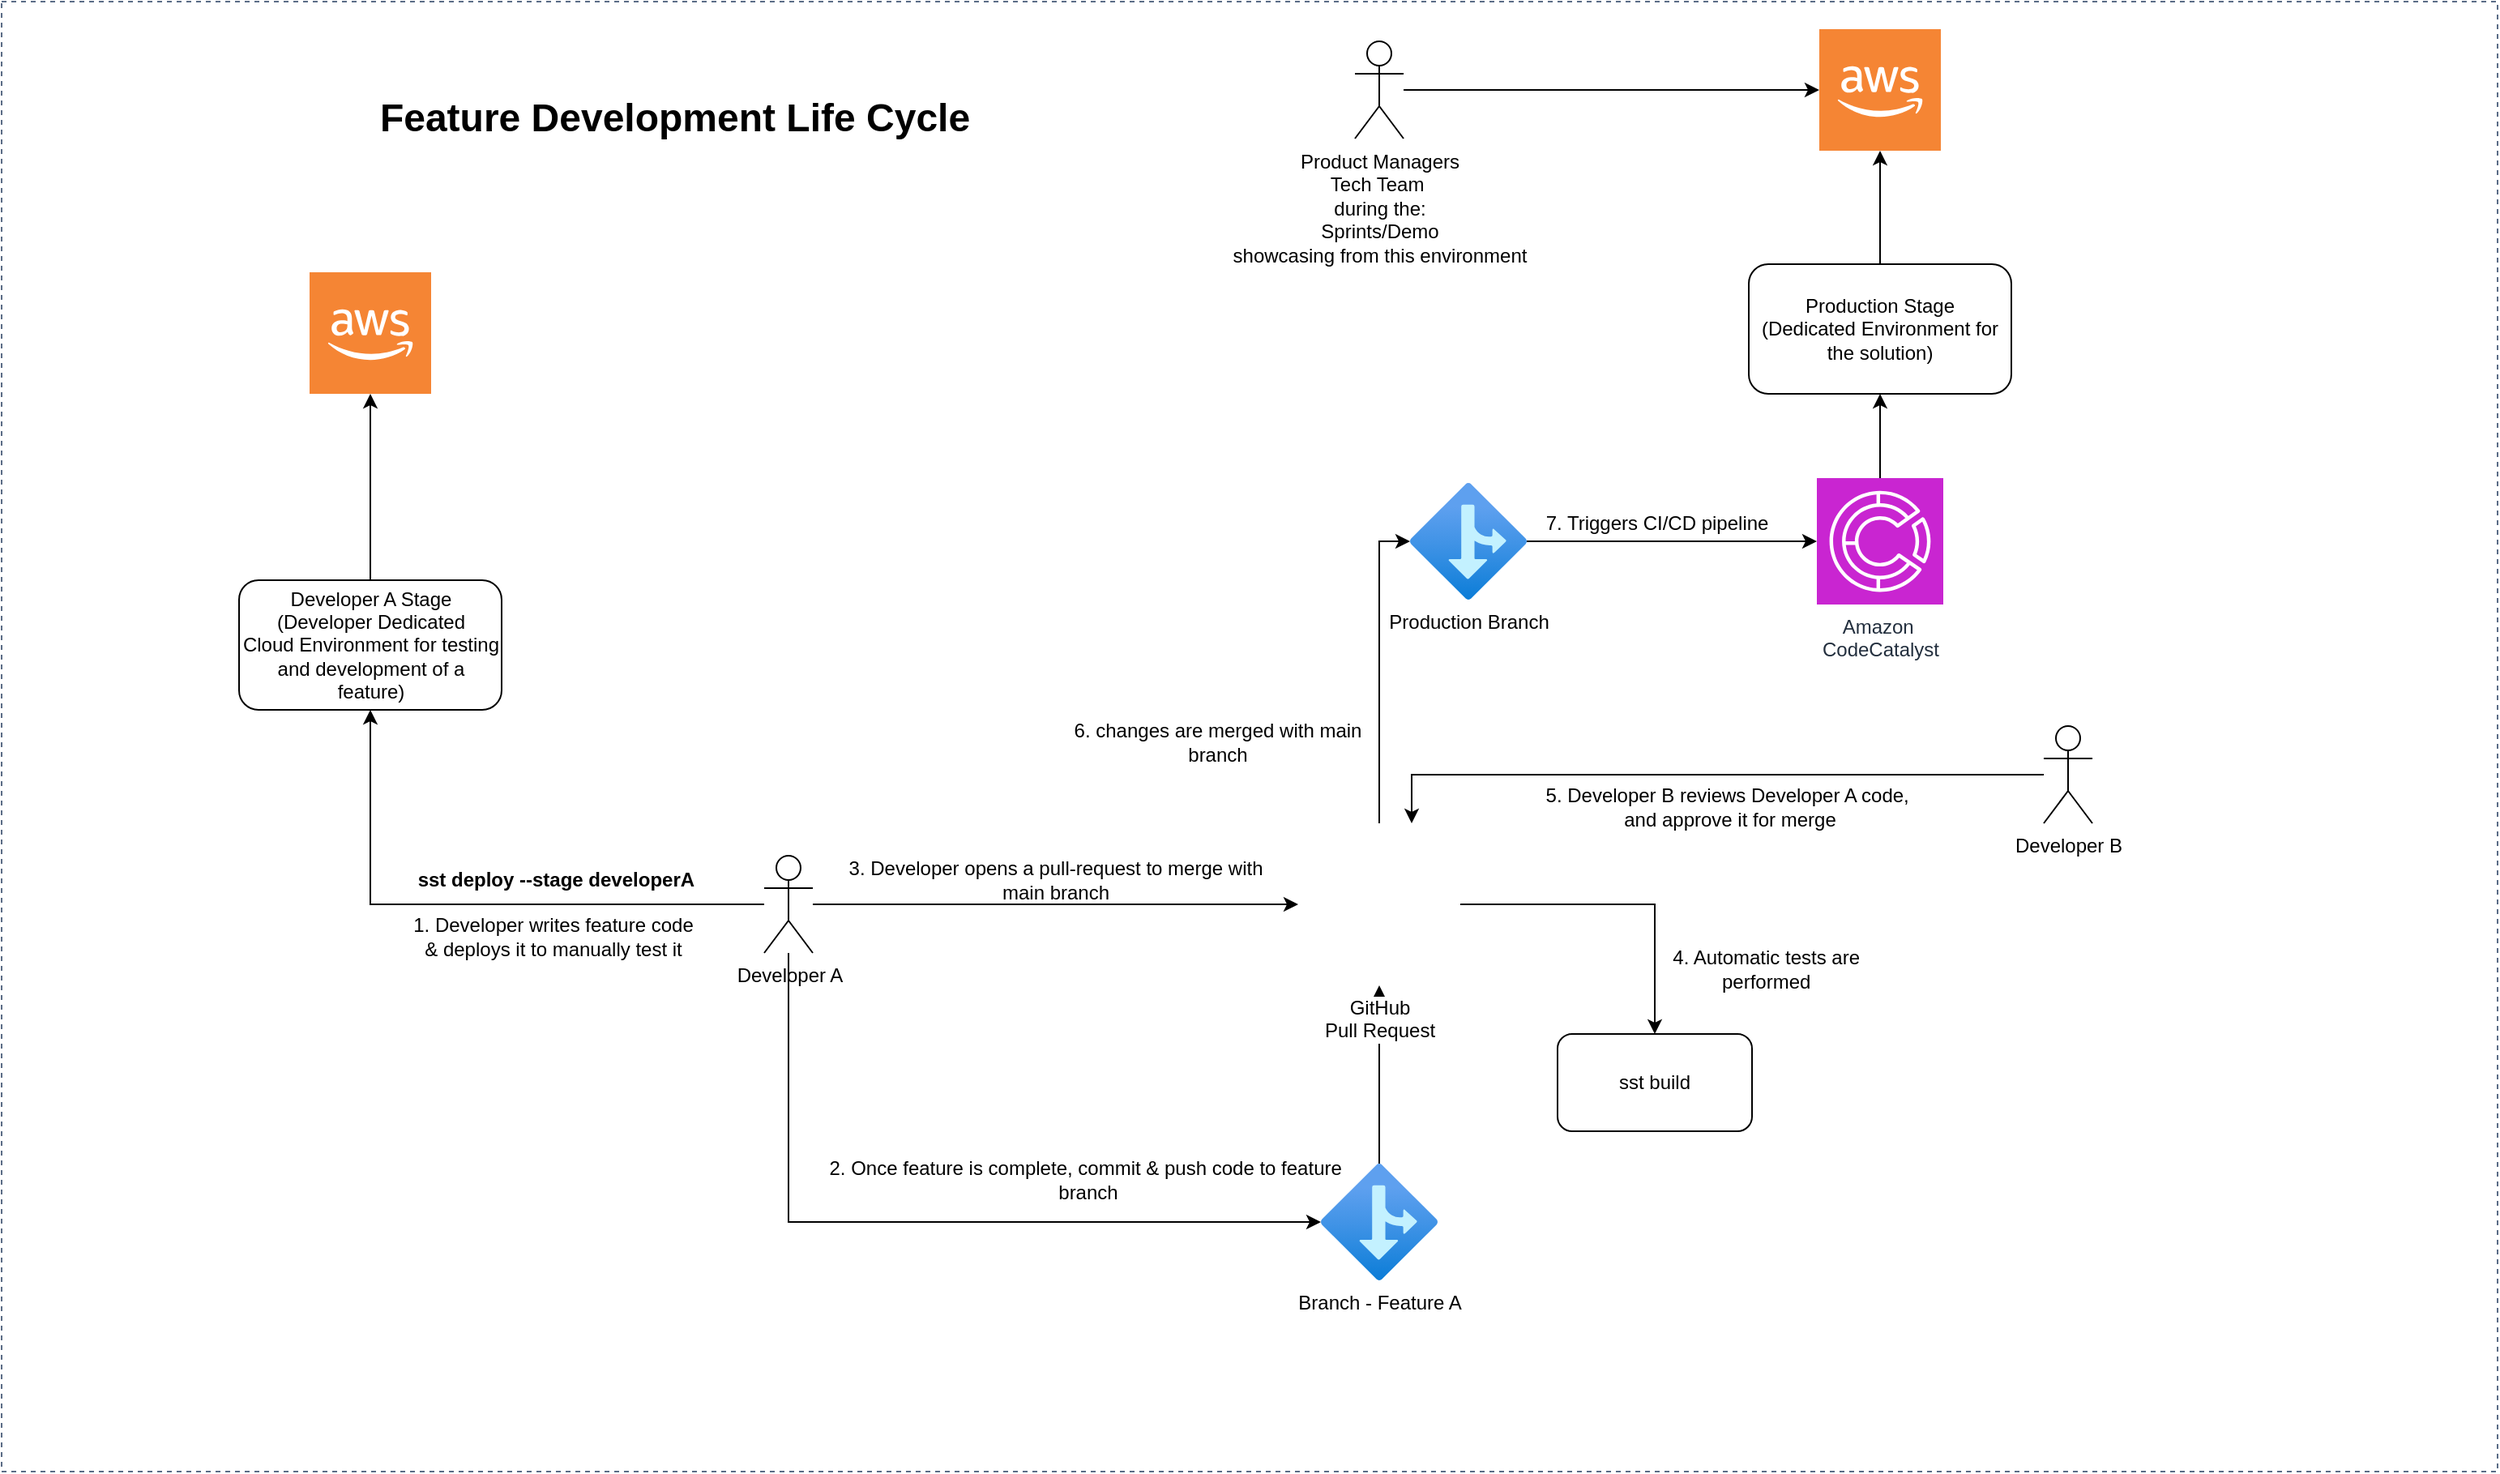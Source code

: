 <mxfile version="23.1.2" type="device">
  <diagram name="Page-1" id="aR5tRUA3gesEHeeJ2gO3">
    <mxGraphModel dx="3107" dy="1814" grid="1" gridSize="10" guides="1" tooltips="1" connect="1" arrows="1" fold="1" page="1" pageScale="1" pageWidth="1169" pageHeight="827" math="0" shadow="0">
      <root>
        <mxCell id="0" />
        <mxCell id="1" parent="0" />
        <mxCell id="lytUGuyNLLgPfhjPxPfw-15" style="edgeStyle=orthogonalEdgeStyle;rounded=0;orthogonalLoop=1;jettySize=auto;html=1;" edge="1" parent="1" source="lytUGuyNLLgPfhjPxPfw-1" target="lytUGuyNLLgPfhjPxPfw-5">
          <mxGeometry relative="1" as="geometry">
            <Array as="points">
              <mxPoint x="166" y="716" />
            </Array>
          </mxGeometry>
        </mxCell>
        <mxCell id="lytUGuyNLLgPfhjPxPfw-18" style="edgeStyle=orthogonalEdgeStyle;rounded=0;orthogonalLoop=1;jettySize=auto;html=1;" edge="1" parent="1" source="lytUGuyNLLgPfhjPxPfw-1" target="lytUGuyNLLgPfhjPxPfw-10">
          <mxGeometry relative="1" as="geometry" />
        </mxCell>
        <mxCell id="lytUGuyNLLgPfhjPxPfw-21" style="edgeStyle=orthogonalEdgeStyle;rounded=0;orthogonalLoop=1;jettySize=auto;html=1;" edge="1" parent="1" source="lytUGuyNLLgPfhjPxPfw-1" target="lytUGuyNLLgPfhjPxPfw-9">
          <mxGeometry relative="1" as="geometry" />
        </mxCell>
        <mxCell id="lytUGuyNLLgPfhjPxPfw-1" value="Developer A" style="shape=umlActor;verticalLabelPosition=bottom;verticalAlign=top;html=1;outlineConnect=0;" vertex="1" parent="1">
          <mxGeometry x="150.5" y="490" width="30" height="60" as="geometry" />
        </mxCell>
        <mxCell id="lytUGuyNLLgPfhjPxPfw-43" style="edgeStyle=orthogonalEdgeStyle;rounded=0;orthogonalLoop=1;jettySize=auto;html=1;" edge="1" parent="1" source="lytUGuyNLLgPfhjPxPfw-5" target="lytUGuyNLLgPfhjPxPfw-9">
          <mxGeometry relative="1" as="geometry" />
        </mxCell>
        <mxCell id="lytUGuyNLLgPfhjPxPfw-5" value="Branch - Feature A" style="image;aspect=fixed;html=1;points=[];align=center;fontSize=12;image=img/lib/azure2/general/Branch.svg;" vertex="1" parent="1">
          <mxGeometry x="494" y="680" width="72" height="72" as="geometry" />
        </mxCell>
        <mxCell id="lytUGuyNLLgPfhjPxPfw-29" style="edgeStyle=orthogonalEdgeStyle;rounded=0;orthogonalLoop=1;jettySize=auto;html=1;" edge="1" parent="1" source="lytUGuyNLLgPfhjPxPfw-9" target="lytUGuyNLLgPfhjPxPfw-28">
          <mxGeometry relative="1" as="geometry" />
        </mxCell>
        <mxCell id="lytUGuyNLLgPfhjPxPfw-32" style="edgeStyle=orthogonalEdgeStyle;rounded=0;orthogonalLoop=1;jettySize=auto;html=1;" edge="1" parent="1" source="lytUGuyNLLgPfhjPxPfw-9" target="lytUGuyNLLgPfhjPxPfw-23">
          <mxGeometry relative="1" as="geometry">
            <Array as="points">
              <mxPoint x="530" y="296" />
            </Array>
          </mxGeometry>
        </mxCell>
        <mxCell id="lytUGuyNLLgPfhjPxPfw-9" value="GitHub&lt;br&gt;Pull Request" style="shape=image;html=1;verticalAlign=top;verticalLabelPosition=bottom;labelBackgroundColor=#ffffff;imageAspect=0;aspect=fixed;image=https://cdn0.iconfinder.com/data/icons/phosphor-regular-vol-3/256/git-pull-request-128.png" vertex="1" parent="1">
          <mxGeometry x="480" y="470" width="100" height="100" as="geometry" />
        </mxCell>
        <mxCell id="lytUGuyNLLgPfhjPxPfw-13" style="edgeStyle=orthogonalEdgeStyle;rounded=0;orthogonalLoop=1;jettySize=auto;html=1;" edge="1" parent="1" source="lytUGuyNLLgPfhjPxPfw-10" target="lytUGuyNLLgPfhjPxPfw-11">
          <mxGeometry relative="1" as="geometry" />
        </mxCell>
        <mxCell id="lytUGuyNLLgPfhjPxPfw-10" value="Developer A Stage&lt;br&gt;(Developer Dedicated&lt;br&gt;Cloud Environment for testing and development of a feature)" style="rounded=1;whiteSpace=wrap;html=1;" vertex="1" parent="1">
          <mxGeometry x="-173.5" y="320" width="162" height="80" as="geometry" />
        </mxCell>
        <mxCell id="lytUGuyNLLgPfhjPxPfw-11" value="" style="outlineConnect=0;dashed=0;verticalLabelPosition=bottom;verticalAlign=top;align=center;html=1;shape=mxgraph.aws3.cloud_2;fillColor=#F58534;gradientColor=none;" vertex="1" parent="1">
          <mxGeometry x="-130" y="130" width="75" height="75" as="geometry" />
        </mxCell>
        <mxCell id="lytUGuyNLLgPfhjPxPfw-14" value="&lt;b&gt;&amp;nbsp;sst deploy --stage developerA&lt;/b&gt;" style="text;html=1;align=center;verticalAlign=middle;resizable=0;points=[];autosize=1;strokeColor=none;fillColor=none;" vertex="1" parent="1">
          <mxGeometry x="-80" y="490" width="200" height="30" as="geometry" />
        </mxCell>
        <mxCell id="lytUGuyNLLgPfhjPxPfw-16" value="2. Once feature is complete, commit &amp;amp; push code to feature&amp;nbsp;&lt;br&gt;branch" style="text;html=1;align=center;verticalAlign=middle;resizable=0;points=[];autosize=1;strokeColor=none;fillColor=none;" vertex="1" parent="1">
          <mxGeometry x="180" y="670" width="340" height="40" as="geometry" />
        </mxCell>
        <mxCell id="lytUGuyNLLgPfhjPxPfw-20" value="1. Developer writes feature code&lt;br&gt;&amp;amp; deploys it to manually test it" style="text;html=1;align=center;verticalAlign=middle;resizable=0;points=[];autosize=1;strokeColor=none;fillColor=none;" vertex="1" parent="1">
          <mxGeometry x="-80" y="520" width="200" height="40" as="geometry" />
        </mxCell>
        <mxCell id="lytUGuyNLLgPfhjPxPfw-22" value="3. Developer opens a pull-request to merge with&lt;br&gt;main branch" style="text;html=1;align=center;verticalAlign=middle;resizable=0;points=[];autosize=1;strokeColor=none;fillColor=none;" vertex="1" parent="1">
          <mxGeometry x="190" y="485" width="280" height="40" as="geometry" />
        </mxCell>
        <mxCell id="lytUGuyNLLgPfhjPxPfw-35" style="edgeStyle=orthogonalEdgeStyle;rounded=0;orthogonalLoop=1;jettySize=auto;html=1;" edge="1" parent="1" source="lytUGuyNLLgPfhjPxPfw-23" target="lytUGuyNLLgPfhjPxPfw-34">
          <mxGeometry relative="1" as="geometry" />
        </mxCell>
        <mxCell id="lytUGuyNLLgPfhjPxPfw-23" value="Production Branch" style="image;aspect=fixed;html=1;points=[];align=center;fontSize=12;image=img/lib/azure2/general/Branch.svg;" vertex="1" parent="1">
          <mxGeometry x="549" y="260" width="72" height="72" as="geometry" />
        </mxCell>
        <mxCell id="lytUGuyNLLgPfhjPxPfw-44" style="edgeStyle=orthogonalEdgeStyle;rounded=0;orthogonalLoop=1;jettySize=auto;html=1;" edge="1" parent="1" source="lytUGuyNLLgPfhjPxPfw-25" target="lytUGuyNLLgPfhjPxPfw-9">
          <mxGeometry relative="1" as="geometry">
            <Array as="points">
              <mxPoint x="550" y="440" />
            </Array>
          </mxGeometry>
        </mxCell>
        <mxCell id="lytUGuyNLLgPfhjPxPfw-25" value="Developer B" style="shape=umlActor;verticalLabelPosition=bottom;verticalAlign=top;html=1;outlineConnect=0;" vertex="1" parent="1">
          <mxGeometry x="940" y="410" width="30" height="60" as="geometry" />
        </mxCell>
        <mxCell id="lytUGuyNLLgPfhjPxPfw-27" value="5. Developer B reviews Developer A code,&amp;nbsp;&lt;br&gt;and approve it for merge" style="text;html=1;align=center;verticalAlign=middle;resizable=0;points=[];autosize=1;strokeColor=none;fillColor=none;" vertex="1" parent="1">
          <mxGeometry x="621" y="440" width="250" height="40" as="geometry" />
        </mxCell>
        <mxCell id="lytUGuyNLLgPfhjPxPfw-28" value="sst build" style="rounded=1;whiteSpace=wrap;html=1;" vertex="1" parent="1">
          <mxGeometry x="640" y="600" width="120" height="60" as="geometry" />
        </mxCell>
        <mxCell id="lytUGuyNLLgPfhjPxPfw-30" value="4. Automatic tests are&amp;nbsp;&lt;br&gt;performed&amp;nbsp;&lt;br&gt;" style="text;html=1;align=center;verticalAlign=middle;resizable=0;points=[];autosize=1;strokeColor=none;fillColor=none;" vertex="1" parent="1">
          <mxGeometry x="700" y="540" width="140" height="40" as="geometry" />
        </mxCell>
        <mxCell id="lytUGuyNLLgPfhjPxPfw-33" value="6. changes are merged with main&lt;br&gt;branch" style="text;html=1;align=center;verticalAlign=middle;resizable=0;points=[];autosize=1;strokeColor=none;fillColor=none;" vertex="1" parent="1">
          <mxGeometry x="330" y="400" width="200" height="40" as="geometry" />
        </mxCell>
        <mxCell id="lytUGuyNLLgPfhjPxPfw-40" style="edgeStyle=orthogonalEdgeStyle;rounded=0;orthogonalLoop=1;jettySize=auto;html=1;entryX=0.5;entryY=1;entryDx=0;entryDy=0;" edge="1" parent="1" source="lytUGuyNLLgPfhjPxPfw-34" target="lytUGuyNLLgPfhjPxPfw-38">
          <mxGeometry relative="1" as="geometry" />
        </mxCell>
        <mxCell id="lytUGuyNLLgPfhjPxPfw-34" value="Amazon&amp;nbsp;&lt;br&gt;CodeCatalyst" style="sketch=0;points=[[0,0,0],[0.25,0,0],[0.5,0,0],[0.75,0,0],[1,0,0],[0,1,0],[0.25,1,0],[0.5,1,0],[0.75,1,0],[1,1,0],[0,0.25,0],[0,0.5,0],[0,0.75,0],[1,0.25,0],[1,0.5,0],[1,0.75,0]];outlineConnect=0;fontColor=#232F3E;fillColor=#C925D1;strokeColor=#ffffff;dashed=0;verticalLabelPosition=bottom;verticalAlign=top;align=center;html=1;fontSize=12;fontStyle=0;aspect=fixed;shape=mxgraph.aws4.resourceIcon;resIcon=mxgraph.aws4.codecatalyst;" vertex="1" parent="1">
          <mxGeometry x="800" y="257" width="78" height="78" as="geometry" />
        </mxCell>
        <mxCell id="lytUGuyNLLgPfhjPxPfw-36" value="7. Triggers CI/CD pipeline" style="text;html=1;align=center;verticalAlign=middle;resizable=0;points=[];autosize=1;strokeColor=none;fillColor=none;" vertex="1" parent="1">
          <mxGeometry x="621" y="270" width="160" height="30" as="geometry" />
        </mxCell>
        <mxCell id="lytUGuyNLLgPfhjPxPfw-37" style="edgeStyle=orthogonalEdgeStyle;rounded=0;orthogonalLoop=1;jettySize=auto;html=1;" edge="1" parent="1" source="lytUGuyNLLgPfhjPxPfw-38" target="lytUGuyNLLgPfhjPxPfw-39">
          <mxGeometry relative="1" as="geometry" />
        </mxCell>
        <mxCell id="lytUGuyNLLgPfhjPxPfw-38" value="Production Stage&lt;br&gt;(Dedicated Environment for the solution)" style="rounded=1;whiteSpace=wrap;html=1;" vertex="1" parent="1">
          <mxGeometry x="758" y="125" width="162" height="80" as="geometry" />
        </mxCell>
        <mxCell id="lytUGuyNLLgPfhjPxPfw-39" value="" style="outlineConnect=0;dashed=0;verticalLabelPosition=bottom;verticalAlign=top;align=center;html=1;shape=mxgraph.aws3.cloud_2;fillColor=#F58534;gradientColor=none;" vertex="1" parent="1">
          <mxGeometry x="801.5" y="-20" width="75" height="75" as="geometry" />
        </mxCell>
        <mxCell id="lytUGuyNLLgPfhjPxPfw-42" style="edgeStyle=orthogonalEdgeStyle;rounded=0;orthogonalLoop=1;jettySize=auto;html=1;" edge="1" parent="1" source="lytUGuyNLLgPfhjPxPfw-41" target="lytUGuyNLLgPfhjPxPfw-39">
          <mxGeometry relative="1" as="geometry" />
        </mxCell>
        <mxCell id="lytUGuyNLLgPfhjPxPfw-41" value="Product Managers&lt;br&gt;Tech Team&amp;nbsp;&lt;br&gt;during the:&lt;br&gt;Sprints/Demo&lt;br&gt;showcasing from this environment" style="shape=umlActor;verticalLabelPosition=bottom;verticalAlign=top;html=1;outlineConnect=0;" vertex="1" parent="1">
          <mxGeometry x="515" y="-12.5" width="30" height="60" as="geometry" />
        </mxCell>
        <mxCell id="lytUGuyNLLgPfhjPxPfw-45" value="&lt;font style=&quot;font-size: 24px;&quot;&gt;&lt;b&gt;Feature Development Life Cycle&lt;/b&gt;&lt;/font&gt;" style="text;html=1;align=center;verticalAlign=middle;resizable=0;points=[];autosize=1;strokeColor=none;fillColor=none;" vertex="1" parent="1">
          <mxGeometry x="-100" y="15" width="390" height="40" as="geometry" />
        </mxCell>
        <mxCell id="lytUGuyNLLgPfhjPxPfw-47" value="" style="fillColor=none;strokeColor=#5A6C86;dashed=1;verticalAlign=top;fontStyle=0;fontColor=#5A6C86;whiteSpace=wrap;html=1;" vertex="1" parent="1">
          <mxGeometry x="-320" y="-37" width="1540" height="907" as="geometry" />
        </mxCell>
      </root>
    </mxGraphModel>
  </diagram>
</mxfile>
